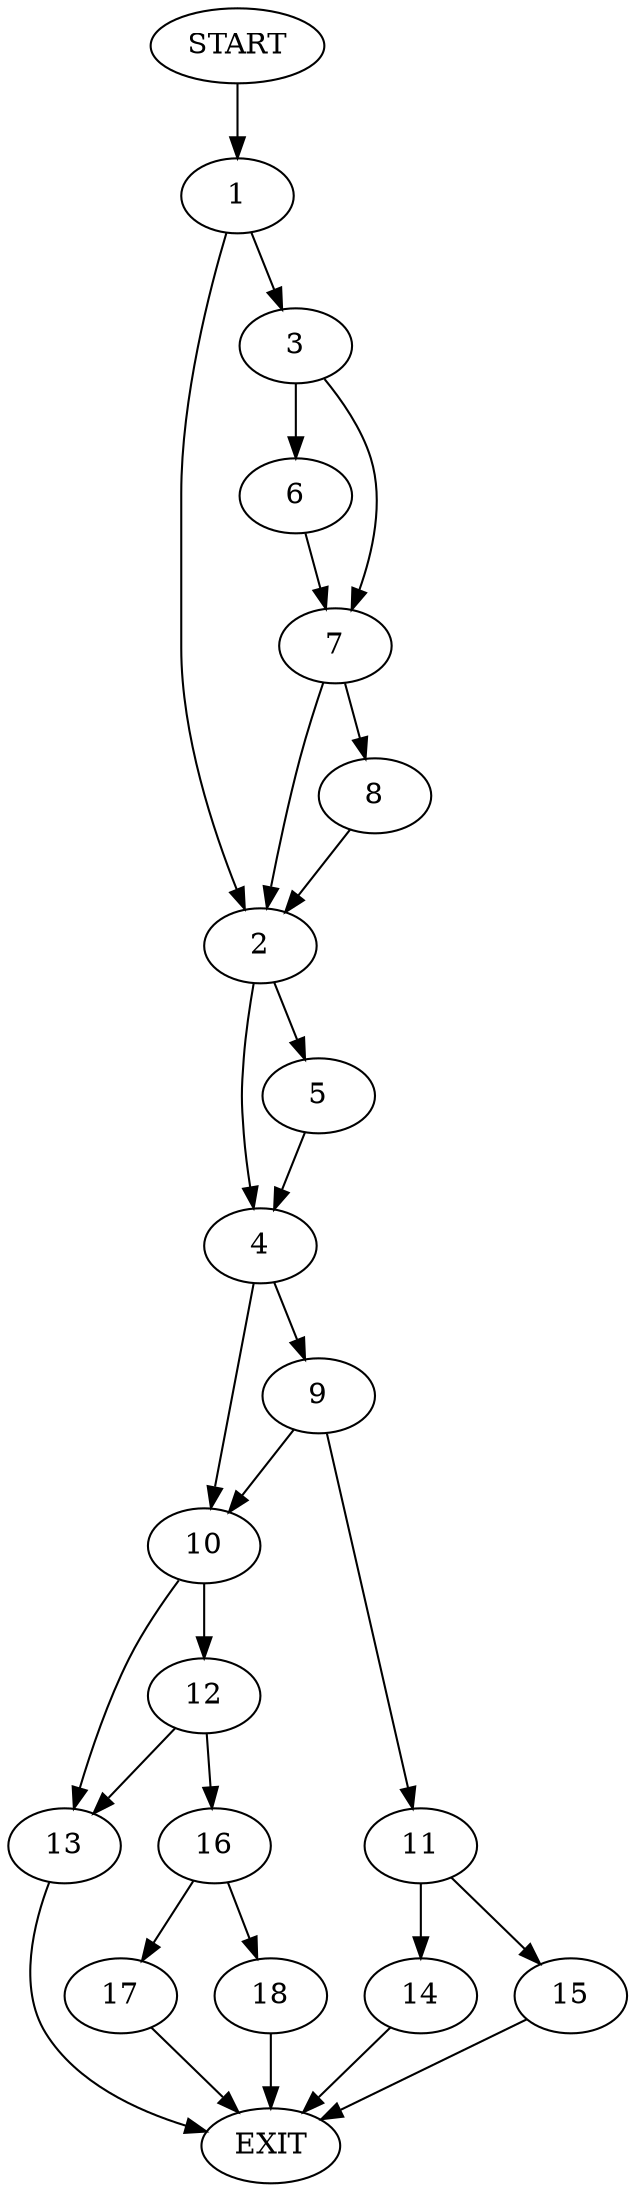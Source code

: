 digraph {
0 [label="START"]
19 [label="EXIT"]
0 -> 1
1 -> 2
1 -> 3
2 -> 4
2 -> 5
3 -> 6
3 -> 7
6 -> 7
7 -> 8
7 -> 2
8 -> 2
5 -> 4
4 -> 9
4 -> 10
9 -> 11
9 -> 10
10 -> 12
10 -> 13
11 -> 14
11 -> 15
15 -> 19
14 -> 19
13 -> 19
12 -> 16
12 -> 13
16 -> 17
16 -> 18
18 -> 19
17 -> 19
}
